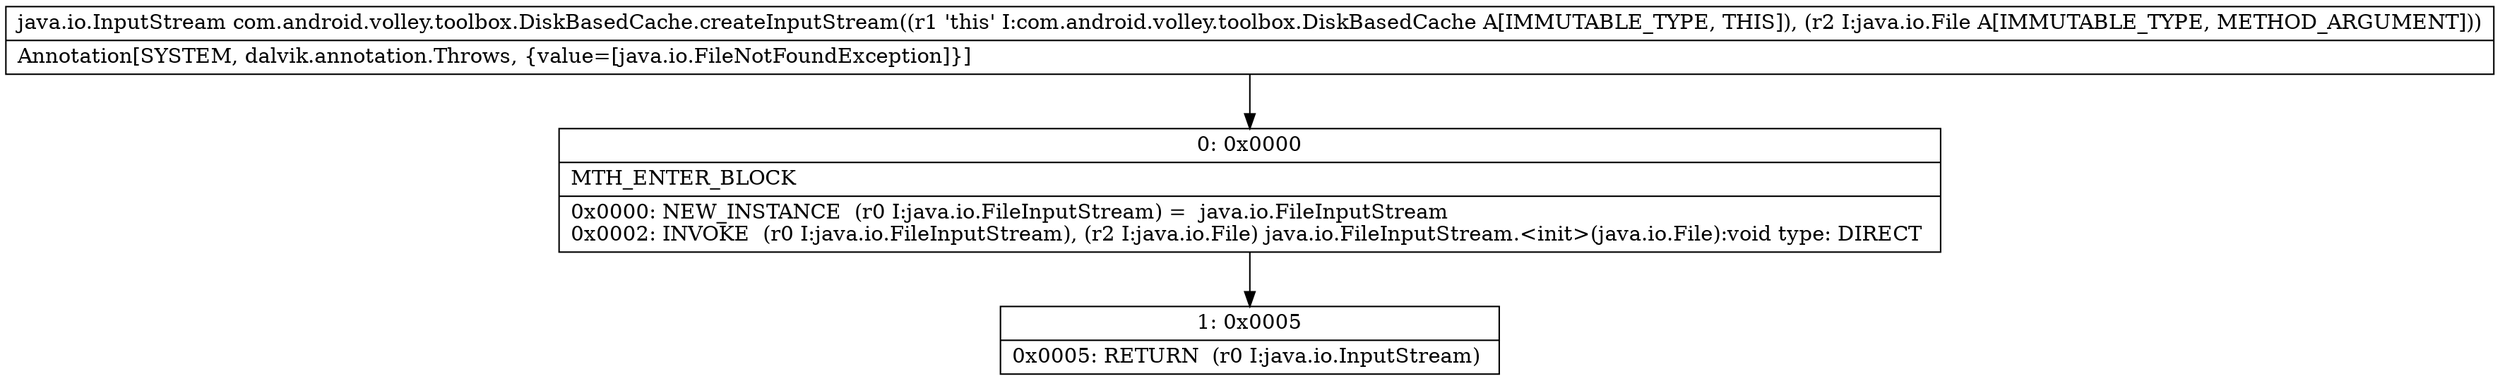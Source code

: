 digraph "CFG forcom.android.volley.toolbox.DiskBasedCache.createInputStream(Ljava\/io\/File;)Ljava\/io\/InputStream;" {
Node_0 [shape=record,label="{0\:\ 0x0000|MTH_ENTER_BLOCK\l|0x0000: NEW_INSTANCE  (r0 I:java.io.FileInputStream) =  java.io.FileInputStream \l0x0002: INVOKE  (r0 I:java.io.FileInputStream), (r2 I:java.io.File) java.io.FileInputStream.\<init\>(java.io.File):void type: DIRECT \l}"];
Node_1 [shape=record,label="{1\:\ 0x0005|0x0005: RETURN  (r0 I:java.io.InputStream) \l}"];
MethodNode[shape=record,label="{java.io.InputStream com.android.volley.toolbox.DiskBasedCache.createInputStream((r1 'this' I:com.android.volley.toolbox.DiskBasedCache A[IMMUTABLE_TYPE, THIS]), (r2 I:java.io.File A[IMMUTABLE_TYPE, METHOD_ARGUMENT]))  | Annotation[SYSTEM, dalvik.annotation.Throws, \{value=[java.io.FileNotFoundException]\}]\l}"];
MethodNode -> Node_0;
Node_0 -> Node_1;
}


